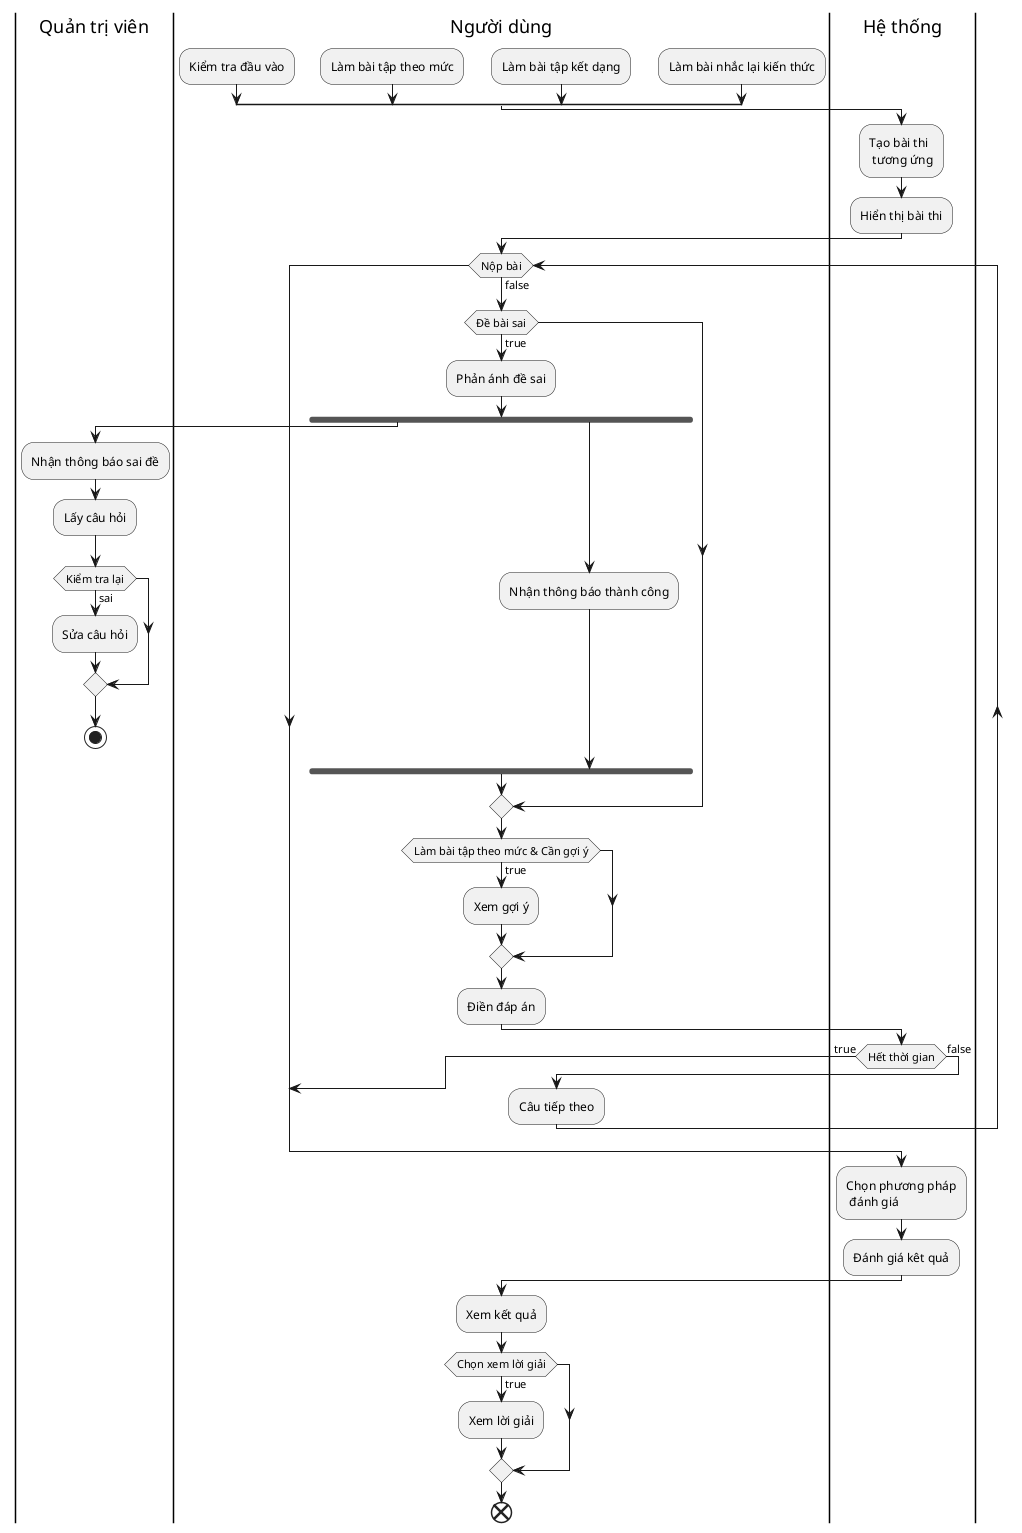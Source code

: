 	
@startuml
|Quản trị viên|
|Người dùng|
split
   -[hidden]->
   :Kiểm tra đầu vào;
split again
   -[hidden]->
   :Làm bài tập theo mức;
split again
   -[hidden]->
   :Làm bài tập kết dạng;
split again
   -[hidden]->
   :Làm bài nhắc lại kiến thức;
end split
|Hệ thống|
:Tạo bài thi\n tương ứng;
:Hiển thị bài thi;
|Người dùng|
while (Nộp bài) is (false)
    if (Đề bài sai) then (true)
        :Phản ánh đề sai;
        fork
            |Quản trị viên|
            :Nhận thông báo sai đề;
            :Lấy câu hỏi;
            if (Kiểm tra lại) then (sai)
                :Sửa câu hỏi;
            endif
            |Quản trị viên|
            stop
        |Người dùng|
        fork again
            :Nhận thông báo thành công;
        end fork
    endif
    |Người dùng|
    if (Làm bài tập theo mức & Cần gợi ý) then (true)
        :Xem gợi ý;
    endif
    :Điền đáp án;
    |Hệ thống|
    if (Hết thời gian) then (true)
        |Người dùng|
        break
    else (false)
    :Câu tiếp theo;
    endif
end while
|Hệ thống|
:Chọn phương pháp\n đánh giá;
:Đánh giá kêt quả;
|Người dùng|
:Xem kết quả;
if (Chọn xem lời giải) then (true)
    :Xem lời giải;
endif
end
@enduml